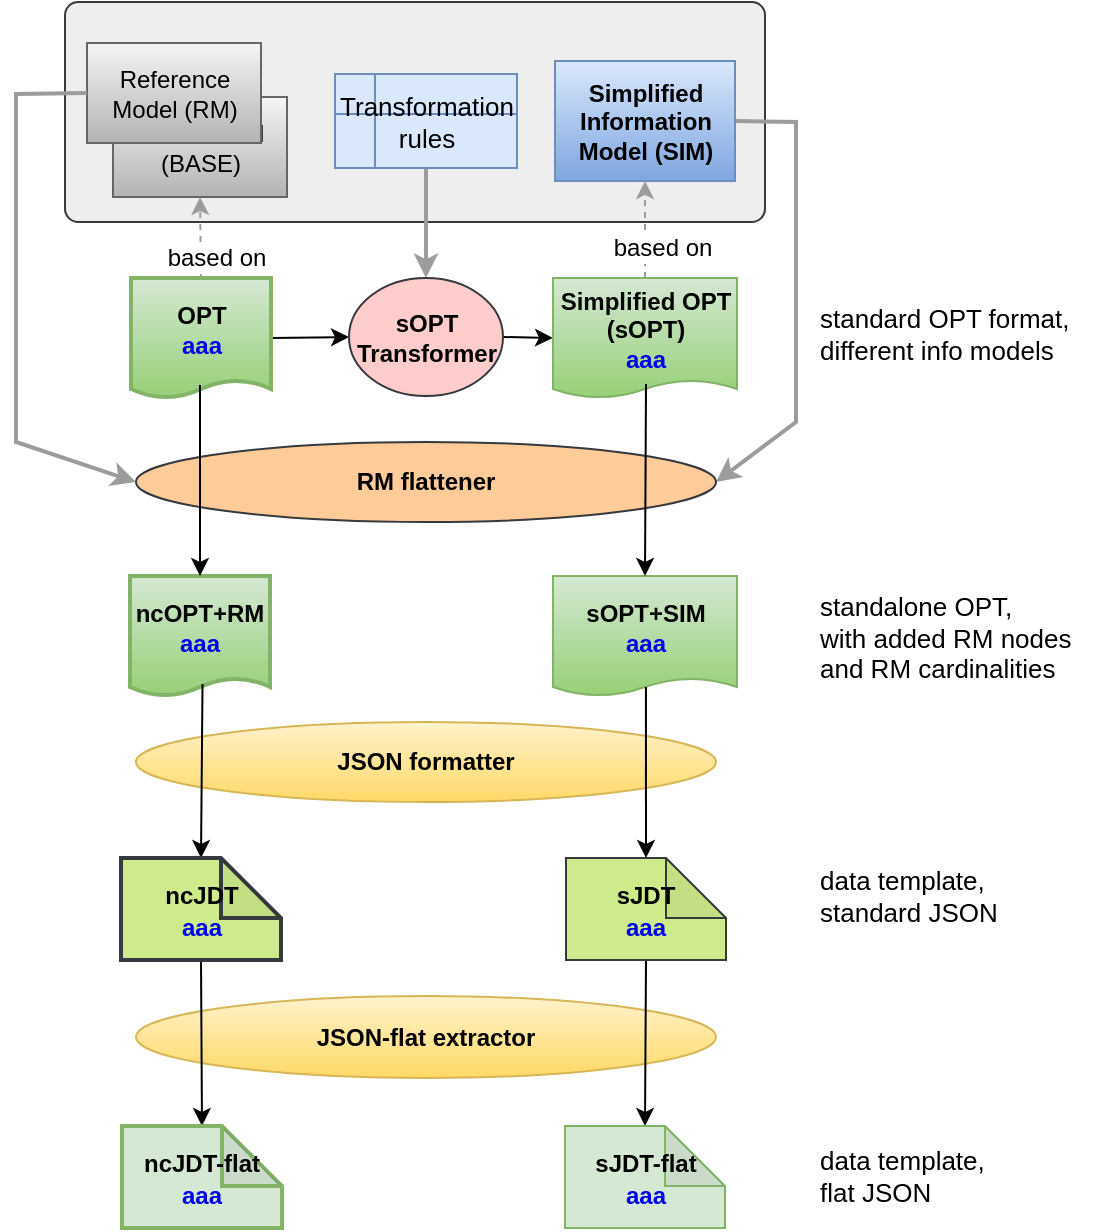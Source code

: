 <mxfile version="10.9.3" type="device"><diagram id="XmOisRVlrF0gZ4vvEgxY" name="Page-1"><mxGraphModel dx="1030" dy="707" grid="1" gridSize="10" guides="1" tooltips="1" connect="1" arrows="1" fold="1" page="1" pageScale="1" pageWidth="1169" pageHeight="827" math="0" shadow="0"><root><mxCell id="0"/><mxCell id="1" parent="0"/><mxCell id="31YKtCzsxtWfQXrm3vMB-14" value="" style="rounded=1;whiteSpace=wrap;html=1;fontSize=13;arcSize=6;fillColor=#eeeeee;strokeColor=#36393d;verticalAlign=top;align=left;" parent="1" vertex="1"><mxGeometry x="124.5" y="30" width="350" height="110" as="geometry"/></mxCell><mxCell id="jMii4_lQxRwpP-6zJA60-1" value="Base Model (BASE)" style="rounded=0;whiteSpace=wrap;html=1;gradientColor=#b3b3b3;fillColor=#f5f5f5;strokeColor=#666666;" parent="1" vertex="1"><mxGeometry x="148.5" y="77.5" width="87" height="50" as="geometry"/></mxCell><mxCell id="aknX9ZcSTkt7M2Ebjcdu-1" value="Reference Model (RM)" style="rounded=0;whiteSpace=wrap;html=1;gradientColor=#b3b3b3;fillColor=#f5f5f5;strokeColor=#666666;" parent="1" vertex="1"><mxGeometry x="135.5" y="50.5" width="87" height="50" as="geometry"/></mxCell><mxCell id="aknX9ZcSTkt7M2Ebjcdu-8" style="rounded=0;orthogonalLoop=1;jettySize=auto;html=1;exitX=0.5;exitY=1;exitDx=0;exitDy=0;entryX=0.5;entryY=0;entryDx=0;entryDy=0;strokeWidth=2;strokeColor=#9C9C9C;" parent="1" source="4TOYR0VIS-myUP9VtIvv-1" target="aknX9ZcSTkt7M2Ebjcdu-7" edge="1"><mxGeometry relative="1" as="geometry"/></mxCell><mxCell id="pqIju2r9o4nwVVScy0HL-15" style="edgeStyle=none;rounded=0;orthogonalLoop=1;jettySize=auto;html=1;exitX=1;exitY=0.5;exitDx=0;exitDy=0;entryX=1;entryY=0.5;entryDx=0;entryDy=0;startArrow=none;startFill=0;endArrow=classic;endFill=1;strokeColor=#9C9C9C;strokeWidth=2;fontSize=13;" parent="1" source="aknX9ZcSTkt7M2Ebjcdu-2" target="pqIju2r9o4nwVVScy0HL-5" edge="1"><mxGeometry relative="1" as="geometry"><Array as="points"><mxPoint x="490" y="90"/><mxPoint x="490" y="240"/></Array></mxGeometry></mxCell><mxCell id="aknX9ZcSTkt7M2Ebjcdu-2" value="Simplified Information&lt;br&gt;Model (SIM)" style="rounded=0;whiteSpace=wrap;html=1;gradientColor=#7ea6e0;fillColor=#dae8fc;strokeColor=#6c8ebf;fontStyle=1" parent="1" vertex="1"><mxGeometry x="369.5" y="59.5" width="90" height="60" as="geometry"/></mxCell><mxCell id="ns_tHse7YGivQLFpK8Ep-1" style="edgeStyle=none;rounded=0;orthogonalLoop=1;jettySize=auto;html=1;exitX=0.5;exitY=0;exitDx=0;exitDy=0;strokeColor=#9C9C9C;strokeWidth=1;entryX=0.5;entryY=1;entryDx=0;entryDy=0;dashed=1;" parent="1" source="UpzbpNls50oiiy134mTN-4" target="jMii4_lQxRwpP-6zJA60-1" edge="1"><mxGeometry relative="1" as="geometry"><mxPoint x="192.5" y="97" as="targetPoint"/><mxPoint x="131.5" y="211" as="sourcePoint"/></mxGeometry></mxCell><mxCell id="ns_tHse7YGivQLFpK8Ep-2" value="based on" style="text;html=1;resizable=0;points=[];align=center;verticalAlign=middle;labelBackgroundColor=#ffffff;" parent="ns_tHse7YGivQLFpK8Ep-1" vertex="1" connectable="0"><mxGeometry x="0.347" y="-7" relative="1" as="geometry"><mxPoint x="1" y="17" as="offset"/></mxGeometry></mxCell><mxCell id="aknX9ZcSTkt7M2Ebjcdu-9" style="edgeStyle=none;rounded=0;orthogonalLoop=1;jettySize=auto;html=1;exitX=1;exitY=0.5;exitDx=0;exitDy=0;entryX=0;entryY=0.5;entryDx=0;entryDy=0;" parent="1" source="UpzbpNls50oiiy134mTN-4" target="aknX9ZcSTkt7M2Ebjcdu-7" edge="1"><mxGeometry relative="1" as="geometry"><mxPoint x="215.5" y="226" as="sourcePoint"/><mxPoint x="260.5" y="168" as="targetPoint"/></mxGeometry></mxCell><mxCell id="aknX9ZcSTkt7M2Ebjcdu-11" style="edgeStyle=none;rounded=0;orthogonalLoop=1;jettySize=auto;html=1;exitX=1;exitY=0.5;exitDx=0;exitDy=0;entryX=0;entryY=0.5;entryDx=0;entryDy=0;" parent="1" source="aknX9ZcSTkt7M2Ebjcdu-7" target="aknX9ZcSTkt7M2Ebjcdu-10" edge="1"><mxGeometry relative="1" as="geometry"/></mxCell><mxCell id="aknX9ZcSTkt7M2Ebjcdu-7" value="sOPT Transformer" style="ellipse;whiteSpace=wrap;html=1;fillColor=#ffcccc;strokeColor=#36393d;fontStyle=1" parent="1" vertex="1"><mxGeometry x="266.5" y="168" width="77" height="59" as="geometry"/></mxCell><mxCell id="aknX9ZcSTkt7M2Ebjcdu-10" value="Simplified OPT&lt;br&gt;(sOPT)&lt;br&gt;&lt;font color=&quot;#0000f0&quot;&gt;aaa&lt;/font&gt;" style="shape=document;whiteSpace=wrap;html=1;boundedLbl=1;size=0.15;fillColor=#d5e8d4;strokeColor=#82b366;fontStyle=1;gradientColor=#97d077;" parent="1" vertex="1"><mxGeometry x="368.5" y="168" width="92" height="60" as="geometry"/></mxCell><mxCell id="aknX9ZcSTkt7M2Ebjcdu-12" value="JSON-flat extractor" style="ellipse;whiteSpace=wrap;html=1;fillColor=#fff2cc;strokeColor=#d6b656;fontStyle=1;gradientColor=#ffd966;" parent="1" vertex="1"><mxGeometry x="160" y="527" width="290" height="41" as="geometry"/></mxCell><mxCell id="aknX9ZcSTkt7M2Ebjcdu-26" value="JSON formatter" style="ellipse;whiteSpace=wrap;html=1;fillColor=#fff2cc;strokeColor=#d6b656;fontStyle=1;gradientColor=#ffd966;" parent="1" vertex="1"><mxGeometry x="160" y="390" width="290" height="40" as="geometry"/></mxCell><mxCell id="4TOYR0VIS-myUP9VtIvv-1" value="Transformation&lt;br style=&quot;font-size: 13px;&quot;&gt;rules" style="shape=internalStorage;whiteSpace=wrap;html=1;backgroundOutline=1;fillColor=#dae8fc;strokeColor=#6c8ebf;fontSize=13;" parent="1" vertex="1"><mxGeometry x="259.5" y="66" width="91" height="47" as="geometry"/></mxCell><mxCell id="UpzbpNls50oiiy134mTN-4" value="OPT&lt;br&gt;&lt;font color=&quot;#0000f0&quot;&gt;aaa&lt;/font&gt;" style="shape=document;whiteSpace=wrap;html=1;boundedLbl=1;size=0.15;fillColor=#d5e8d4;strokeColor=#82b366;fontStyle=1;gradientColor=#97d077;strokeWidth=2;" parent="1" vertex="1"><mxGeometry x="157.5" y="168" width="70" height="60" as="geometry"/></mxCell><mxCell id="31YKtCzsxtWfQXrm3vMB-3" style="edgeStyle=none;rounded=0;orthogonalLoop=1;jettySize=auto;html=1;exitX=0.5;exitY=1;exitDx=0;exitDy=0;entryX=0.5;entryY=0;entryDx=0;entryDy=0;exitPerimeter=0;entryPerimeter=0;" parent="1" source="pqIju2r9o4nwVVScy0HL-19" target="pqIju2r9o4nwVVScy0HL-22" edge="1"><mxGeometry relative="1" as="geometry"><mxPoint x="195" y="604" as="targetPoint"/><mxPoint x="195" y="506" as="sourcePoint"/></mxGeometry></mxCell><mxCell id="aknX9ZcSTkt7M2Ebjcdu-13" style="edgeStyle=none;rounded=0;orthogonalLoop=1;jettySize=auto;html=1;entryX=0.5;entryY=0;entryDx=0;entryDy=0;exitX=0.5;exitY=1;exitDx=0;exitDy=0;exitPerimeter=0;entryPerimeter=0;" parent="1" source="pqIju2r9o4nwVVScy0HL-21" target="pqIju2r9o4nwVVScy0HL-23" edge="1"><mxGeometry relative="1" as="geometry"><mxPoint x="417" y="505" as="sourcePoint"/><mxPoint x="417" y="604" as="targetPoint"/></mxGeometry></mxCell><mxCell id="pqIju2r9o4nwVVScy0HL-3" style="edgeStyle=none;rounded=0;orthogonalLoop=1;jettySize=auto;html=1;exitX=0.5;exitY=0;exitDx=0;exitDy=0;strokeColor=#9C9C9C;strokeWidth=1;entryX=0.5;entryY=1;entryDx=0;entryDy=0;dashed=1;" parent="1" source="aknX9ZcSTkt7M2Ebjcdu-10" target="aknX9ZcSTkt7M2Ebjcdu-2" edge="1"><mxGeometry relative="1" as="geometry"><mxPoint x="365.5" y="127" as="targetPoint"/><mxPoint x="364.5" y="176" as="sourcePoint"/></mxGeometry></mxCell><mxCell id="pqIju2r9o4nwVVScy0HL-4" value="based on" style="text;html=1;resizable=0;points=[];align=center;verticalAlign=middle;labelBackgroundColor=#ffffff;" parent="pqIju2r9o4nwVVScy0HL-3" vertex="1" connectable="0"><mxGeometry x="0.347" y="-7" relative="1" as="geometry"><mxPoint x="1" y="17" as="offset"/></mxGeometry></mxCell><mxCell id="pqIju2r9o4nwVVScy0HL-5" value="RM flattener" style="ellipse;whiteSpace=wrap;html=1;fillColor=#ffcc99;strokeColor=#36393d;fontStyle=1;" parent="1" vertex="1"><mxGeometry x="160" y="250" width="290" height="40" as="geometry"/></mxCell><mxCell id="pqIju2r9o4nwVVScy0HL-6" value="sOPT+SIM&lt;br&gt;&lt;font color=&quot;#0000f0&quot;&gt;aaa&lt;/font&gt;" style="shape=document;whiteSpace=wrap;html=1;boundedLbl=1;size=0.15;fillColor=#d5e8d4;strokeColor=#82b366;fontStyle=1;gradientColor=#97d077;" parent="1" vertex="1"><mxGeometry x="368.5" y="317" width="92" height="60" as="geometry"/></mxCell><mxCell id="pqIju2r9o4nwVVScy0HL-7" value="ncOPT+RM&lt;br&gt;&lt;font color=&quot;#0000f0&quot;&gt;aaa&lt;/font&gt;" style="shape=document;whiteSpace=wrap;html=1;boundedLbl=1;size=0.15;fillColor=#d5e8d4;strokeColor=#82b366;fontStyle=1;gradientColor=#97d077;strokeWidth=2;" parent="1" vertex="1"><mxGeometry x="157" y="317" width="70" height="60" as="geometry"/></mxCell><mxCell id="31YKtCzsxtWfQXrm3vMB-10" style="edgeStyle=none;rounded=0;orthogonalLoop=1;jettySize=auto;html=1;exitX=0.493;exitY=0.892;exitDx=0;exitDy=0;entryX=0.5;entryY=0;entryDx=0;entryDy=0;exitPerimeter=0;" parent="1" source="UpzbpNls50oiiy134mTN-4" target="pqIju2r9o4nwVVScy0HL-7" edge="1"><mxGeometry relative="1" as="geometry"><mxPoint x="213.5" y="248" as="sourcePoint"/><mxPoint x="630.5" y="235" as="targetPoint"/></mxGeometry></mxCell><mxCell id="aknX9ZcSTkt7M2Ebjcdu-28" style="edgeStyle=none;rounded=0;orthogonalLoop=1;jettySize=auto;html=1;entryX=0.5;entryY=0;entryDx=0;entryDy=0;" parent="1" target="pqIju2r9o4nwVVScy0HL-6" edge="1"><mxGeometry relative="1" as="geometry"><mxPoint x="415" y="221" as="sourcePoint"/><mxPoint x="564.5" y="120" as="targetPoint"/></mxGeometry></mxCell><mxCell id="pqIju2r9o4nwVVScy0HL-8" style="edgeStyle=none;rounded=0;orthogonalLoop=1;jettySize=auto;html=1;entryX=0.5;entryY=0;entryDx=0;entryDy=0;exitX=0.505;exitY=0.925;exitDx=0;exitDy=0;exitPerimeter=0;entryPerimeter=0;" parent="1" source="pqIju2r9o4nwVVScy0HL-6" target="pqIju2r9o4nwVVScy0HL-21" edge="1"><mxGeometry relative="1" as="geometry"><mxPoint x="423.5" y="514" as="sourcePoint"/><mxPoint x="415" y="459" as="targetPoint"/></mxGeometry></mxCell><mxCell id="pqIju2r9o4nwVVScy0HL-9" style="edgeStyle=none;rounded=0;orthogonalLoop=1;jettySize=auto;html=1;entryX=0.5;entryY=0;entryDx=0;entryDy=0;exitX=0.518;exitY=0.9;exitDx=0;exitDy=0;exitPerimeter=0;entryPerimeter=0;" parent="1" source="pqIju2r9o4nwVVScy0HL-7" target="pqIju2r9o4nwVVScy0HL-19" edge="1"><mxGeometry relative="1" as="geometry"><mxPoint x="423.5" y="383" as="sourcePoint"/><mxPoint x="194" y="459" as="targetPoint"/></mxGeometry></mxCell><mxCell id="pqIju2r9o4nwVVScy0HL-11" value="standard OPT format, &lt;br&gt;different info models" style="text;html=1;resizable=0;points=[];autosize=1;align=left;verticalAlign=top;spacingTop=-4;fontSize=13;" parent="1" vertex="1"><mxGeometry x="500" y="178" width="140" height="30" as="geometry"/></mxCell><mxCell id="pqIju2r9o4nwVVScy0HL-12" value="standalone OPT, &lt;br&gt;with added RM nodes&lt;br&gt;and RM cardinalities" style="text;html=1;resizable=0;points=[];autosize=1;align=left;verticalAlign=top;spacingTop=-4;fontSize=13;" parent="1" vertex="1"><mxGeometry x="500" y="322" width="140" height="50" as="geometry"/></mxCell><mxCell id="pqIju2r9o4nwVVScy0HL-13" value="data template,&amp;nbsp;&lt;br&gt;standard JSON" style="text;html=1;resizable=0;points=[];autosize=1;align=left;verticalAlign=top;spacingTop=-4;fontSize=13;" parent="1" vertex="1"><mxGeometry x="500" y="459" width="100" height="30" as="geometry"/></mxCell><mxCell id="pqIju2r9o4nwVVScy0HL-14" value="data template,&amp;nbsp;&lt;br&gt;flat JSON" style="text;html=1;resizable=0;points=[];autosize=1;align=left;verticalAlign=top;spacingTop=-4;fontSize=13;" parent="1" vertex="1"><mxGeometry x="500" y="599" width="100" height="30" as="geometry"/></mxCell><mxCell id="pqIju2r9o4nwVVScy0HL-16" style="edgeStyle=none;rounded=0;orthogonalLoop=1;jettySize=auto;html=1;exitX=0;exitY=0.5;exitDx=0;exitDy=0;entryX=0;entryY=0.5;entryDx=0;entryDy=0;startArrow=none;startFill=0;endArrow=classic;endFill=1;strokeColor=#9C9C9C;strokeWidth=2;fontSize=13;" parent="1" source="aknX9ZcSTkt7M2Ebjcdu-1" target="pqIju2r9o4nwVVScy0HL-5" edge="1"><mxGeometry relative="1" as="geometry"><mxPoint x="470" y="100" as="sourcePoint"/><mxPoint x="353" y="281" as="targetPoint"/><Array as="points"><mxPoint x="100" y="76"/><mxPoint x="100" y="250"/></Array></mxGeometry></mxCell><mxCell id="pqIju2r9o4nwVVScy0HL-19" value="&lt;span style=&quot;font-size: 12px ; font-weight: 700 ; white-space: normal&quot;&gt;ncJDT&lt;/span&gt;&lt;br style=&quot;font-size: 12px ; font-weight: 700 ; white-space: normal&quot;&gt;&lt;font color=&quot;#0000f0&quot; style=&quot;font-size: 12px ; font-weight: 700 ; white-space: normal&quot;&gt;aaa&lt;/font&gt;" style="shape=note;whiteSpace=wrap;html=1;backgroundOutline=1;darkOpacity=0.05;fontSize=13;align=center;fillColor=#cdeb8b;strokeColor=#36393d;strokeWidth=2;" parent="1" vertex="1"><mxGeometry x="152.5" y="458" width="80" height="51" as="geometry"/></mxCell><mxCell id="pqIju2r9o4nwVVScy0HL-21" value="&lt;span style=&quot;font-size: 12px ; font-weight: 700 ; white-space: normal&quot;&gt;sJDT&lt;/span&gt;&lt;br style=&quot;font-size: 12px ; font-weight: 700 ; white-space: normal&quot;&gt;&lt;font color=&quot;#0000f0&quot; style=&quot;font-size: 12px ; font-weight: 700 ; white-space: normal&quot;&gt;aaa&lt;/font&gt;" style="shape=note;whiteSpace=wrap;html=1;backgroundOutline=1;darkOpacity=0.05;fontSize=13;align=center;fillColor=#cdeb8b;strokeColor=#36393d;" parent="1" vertex="1"><mxGeometry x="375" y="458" width="80" height="51" as="geometry"/></mxCell><mxCell id="pqIju2r9o4nwVVScy0HL-22" value="&lt;span style=&quot;font-size: 12px ; font-weight: 700 ; white-space: normal&quot;&gt;ncJDT-flat&lt;/span&gt;&lt;br style=&quot;font-size: 12px ; font-weight: 700 ; white-space: normal&quot;&gt;&lt;font color=&quot;#0000f0&quot; style=&quot;font-size: 12px ; font-weight: 700 ; white-space: normal&quot;&gt;aaa&lt;/font&gt;" style="shape=note;whiteSpace=wrap;html=1;backgroundOutline=1;darkOpacity=0.05;fontSize=13;align=center;fillColor=#d5e8d4;strokeColor=#82b366;strokeWidth=2;" parent="1" vertex="1"><mxGeometry x="153" y="592" width="80" height="51" as="geometry"/></mxCell><mxCell id="pqIju2r9o4nwVVScy0HL-23" value="&lt;span style=&quot;font-size: 12px ; font-weight: 700 ; white-space: normal&quot;&gt;sJDT-flat&lt;/span&gt;&lt;br style=&quot;font-size: 12px ; font-weight: 700 ; white-space: normal&quot;&gt;&lt;font color=&quot;#0000f0&quot; style=&quot;font-size: 12px ; font-weight: 700 ; white-space: normal&quot;&gt;aaa&lt;/font&gt;" style="shape=note;whiteSpace=wrap;html=1;backgroundOutline=1;darkOpacity=0.05;fontSize=13;align=center;fillColor=#d5e8d4;strokeColor=#82b366;" parent="1" vertex="1"><mxGeometry x="374.5" y="592" width="80" height="51" as="geometry"/></mxCell></root></mxGraphModel></diagram></mxfile>